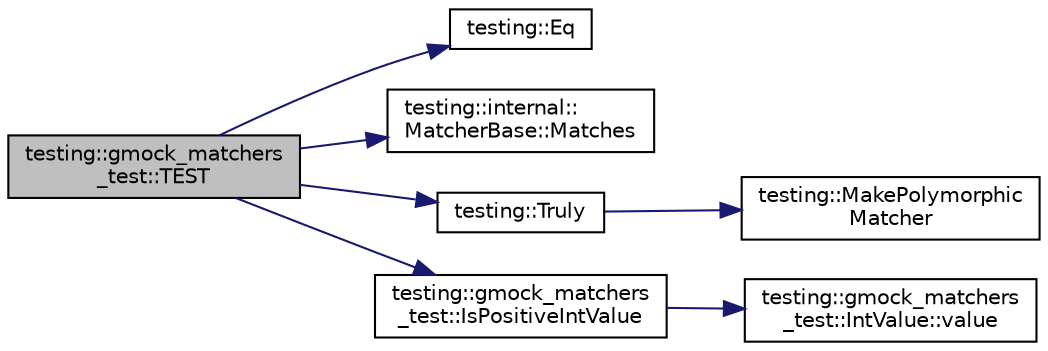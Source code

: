 digraph "testing::gmock_matchers_test::TEST"
{
  edge [fontname="Helvetica",fontsize="10",labelfontname="Helvetica",labelfontsize="10"];
  node [fontname="Helvetica",fontsize="10",shape=record];
  rankdir="LR";
  Node228 [label="testing::gmock_matchers\l_test::TEST",height=0.2,width=0.4,color="black", fillcolor="grey75", style="filled", fontcolor="black"];
  Node228 -> Node229 [color="midnightblue",fontsize="10",style="solid",fontname="Helvetica"];
  Node229 [label="testing::Eq",height=0.2,width=0.4,color="black", fillcolor="white", style="filled",URL="$d0/d75/namespacetesting.html#a0cb8ba7eae844c871eccb29e7c81635f"];
  Node228 -> Node230 [color="midnightblue",fontsize="10",style="solid",fontname="Helvetica"];
  Node230 [label="testing::internal::\lMatcherBase::Matches",height=0.2,width=0.4,color="black", fillcolor="white", style="filled",URL="$df/d93/classtesting_1_1internal_1_1_matcher_base.html#a3b479673ff40cac1a7d548e91d789cb2"];
  Node228 -> Node231 [color="midnightblue",fontsize="10",style="solid",fontname="Helvetica"];
  Node231 [label="testing::Truly",height=0.2,width=0.4,color="black", fillcolor="white", style="filled",URL="$d0/d75/namespacetesting.html#a5faf05cfaae6074439960048e478b1c8"];
  Node231 -> Node232 [color="midnightblue",fontsize="10",style="solid",fontname="Helvetica"];
  Node232 [label="testing::MakePolymorphic\lMatcher",height=0.2,width=0.4,color="black", fillcolor="white", style="filled",URL="$d0/d75/namespacetesting.html#a667ca94f190ec2e17ee2fbfdb7d3da04"];
  Node228 -> Node233 [color="midnightblue",fontsize="10",style="solid",fontname="Helvetica"];
  Node233 [label="testing::gmock_matchers\l_test::IsPositiveIntValue",height=0.2,width=0.4,color="black", fillcolor="white", style="filled",URL="$d5/de1/namespacetesting_1_1gmock__matchers__test.html#a68565741c989968637db5a9e10e55020"];
  Node233 -> Node234 [color="midnightblue",fontsize="10",style="solid",fontname="Helvetica"];
  Node234 [label="testing::gmock_matchers\l_test::IntValue::value",height=0.2,width=0.4,color="black", fillcolor="white", style="filled",URL="$de/dc1/classtesting_1_1gmock__matchers__test_1_1_int_value.html#a6da000ea8ff787591e07ffaa3c1027d4"];
}
